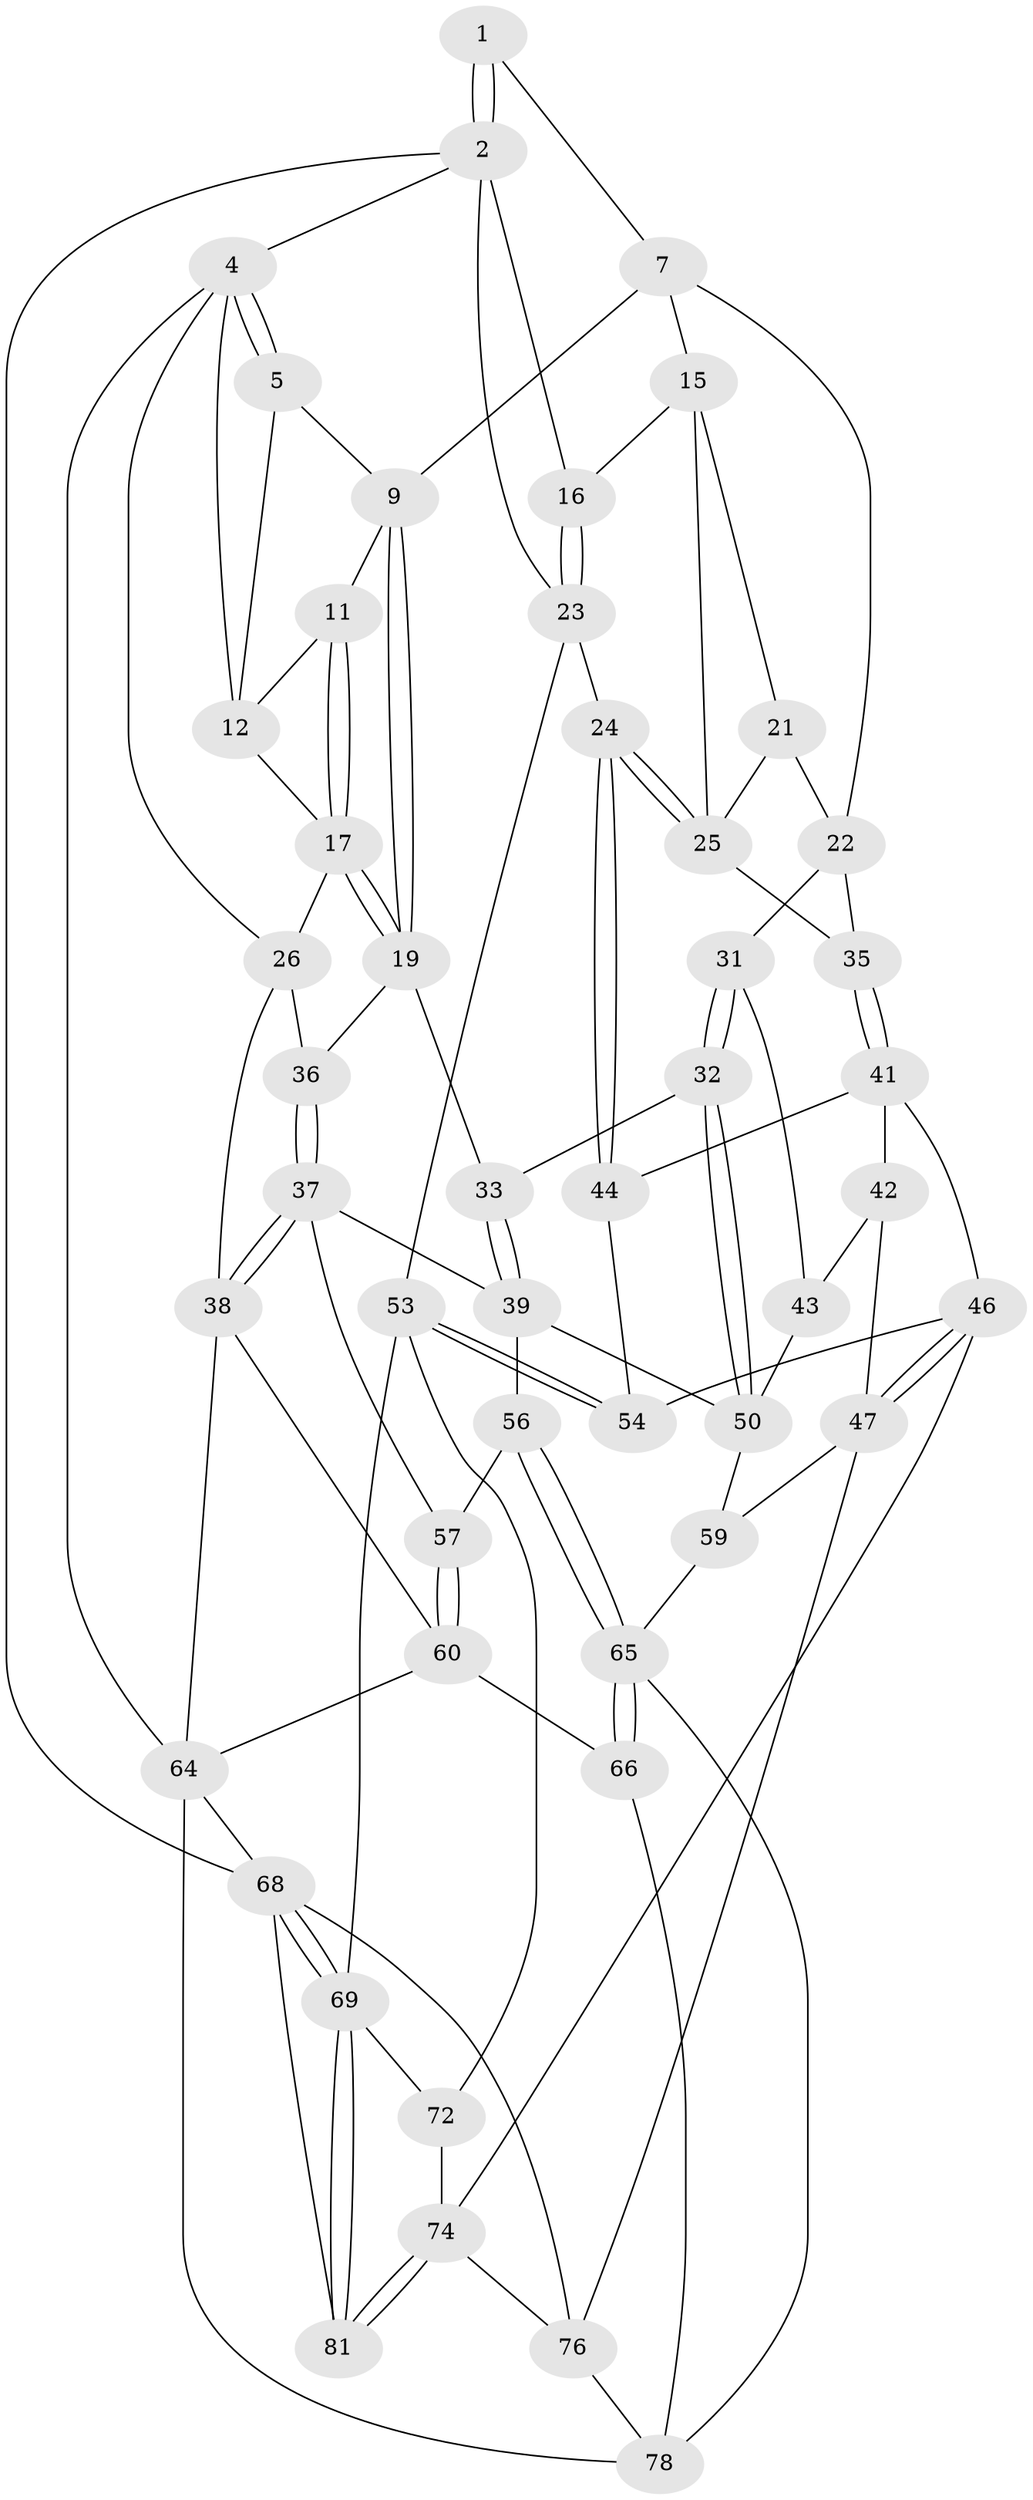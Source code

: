 // original degree distribution, {3: 0.036585365853658534, 5: 0.47560975609756095, 6: 0.24390243902439024, 4: 0.24390243902439024}
// Generated by graph-tools (version 1.1) at 2025/42/03/06/25 10:42:32]
// undirected, 49 vertices, 111 edges
graph export_dot {
graph [start="1"]
  node [color=gray90,style=filled];
  1 [pos="+0.6004294768552377+0"];
  2 [pos="+1+0",super="+3"];
  4 [pos="+0+0",super="+14"];
  5 [pos="+0.16612281695437794+0",super="+6"];
  7 [pos="+0.6151931802937954+0.06699092172372649",super="+8"];
  9 [pos="+0.4725691447483871+0.1831103153506838",super="+10"];
  11 [pos="+0.19864261521473306+0"];
  12 [pos="+0.19542272273518319+0",super="+13"];
  15 [pos="+0.729908973937864+0.14247242240602734",super="+20"];
  16 [pos="+0.8382378217214066+0.12152605219667229"];
  17 [pos="+0.2599666426616748+0.24155973531245314",super="+18"];
  19 [pos="+0.26453008244787296+0.2496568043740663",super="+34"];
  21 [pos="+0.6915279194735299+0.22588792469996338"];
  22 [pos="+0.5121801753659689+0.22454112769058643",super="+30"];
  23 [pos="+0.9028283633774332+0.3922016755055258",super="+29"];
  24 [pos="+0.866151746275048+0.4070979964754629"];
  25 [pos="+0.8310021277281602+0.38845757394014474",super="+28"];
  26 [pos="+0.003245652600776012+0.27761348609872455",super="+27"];
  31 [pos="+0.42156708862833503+0.4452994890357836"];
  32 [pos="+0.3712509382148156+0.4458093039199936"];
  33 [pos="+0.3500100403107033+0.44205434238452607"];
  35 [pos="+0.6096161559953422+0.3555532739554981"];
  36 [pos="+0.2575382078816807+0.28339276801416724"];
  37 [pos="+0+0.48834297768440926",super="+40"];
  38 [pos="+0+0.5164115674604569",super="+62"];
  39 [pos="+0.3036300623625399+0.49468940512099074",super="+52"];
  41 [pos="+0.62131113813768+0.48460064320415097",super="+45"];
  42 [pos="+0.5543687941694294+0.49482131188543654",super="+48"];
  43 [pos="+0.4426719147142392+0.46423295600422854",super="+49"];
  44 [pos="+0.7791809209799144+0.5308233759538956"];
  46 [pos="+0.5885199324631483+0.6543322926384827",super="+63"];
  47 [pos="+0.5446139825372309+0.6814605121637966",super="+58"];
  50 [pos="+0.4043129992701699+0.6110951805548842",super="+51"];
  53 [pos="+1+0.5320310339140313",super="+71"];
  54 [pos="+0.8181046058928289+0.6429607321517402",super="+55"];
  56 [pos="+0.24487601520441776+0.6393707444212644"];
  57 [pos="+0.19790908110921365+0.6140953295783556"];
  59 [pos="+0.3962032399871639+0.6908109210186295"];
  60 [pos="+0.08589559665195659+0.7236844865005214",super="+61"];
  64 [pos="+0+1",super="+80"];
  65 [pos="+0.24467332901351604+0.7207674548129579",super="+67"];
  66 [pos="+0.2046268494641363+0.7517291448978851"];
  68 [pos="+1+1",super="+82"];
  69 [pos="+1+1",super="+70"];
  72 [pos="+0.890234503301357+0.6823307980990949",super="+73"];
  74 [pos="+0.8622400788774072+0.8332803849105404",super="+75"];
  76 [pos="+0.5743139549958798+0.9393855126677285",super="+77"];
  78 [pos="+0.34445816529526846+1",super="+79"];
  81 [pos="+0.865360536428999+0.9281819108314425"];
  1 -- 2;
  1 -- 2;
  1 -- 7;
  2 -- 16;
  2 -- 4;
  2 -- 68;
  2 -- 23;
  4 -- 5;
  4 -- 5;
  4 -- 64;
  4 -- 12;
  4 -- 26;
  5 -- 12;
  5 -- 9;
  7 -- 15;
  7 -- 9;
  7 -- 22;
  9 -- 19;
  9 -- 19;
  9 -- 11;
  11 -- 12;
  11 -- 17;
  11 -- 17;
  12 -- 17;
  15 -- 16;
  15 -- 25;
  15 -- 21;
  16 -- 23;
  16 -- 23;
  17 -- 19;
  17 -- 19;
  17 -- 26;
  19 -- 33;
  19 -- 36;
  21 -- 22;
  21 -- 25;
  22 -- 35;
  22 -- 31;
  23 -- 24;
  23 -- 53;
  24 -- 25;
  24 -- 25;
  24 -- 44;
  24 -- 44;
  25 -- 35;
  26 -- 36;
  26 -- 38;
  31 -- 32;
  31 -- 32;
  31 -- 43;
  32 -- 33;
  32 -- 50;
  32 -- 50;
  33 -- 39;
  33 -- 39;
  35 -- 41;
  35 -- 41;
  36 -- 37;
  36 -- 37;
  37 -- 38;
  37 -- 38;
  37 -- 57;
  37 -- 39;
  38 -- 64;
  38 -- 60;
  39 -- 56;
  39 -- 50;
  41 -- 42;
  41 -- 44;
  41 -- 46;
  42 -- 43 [weight=2];
  42 -- 47;
  43 -- 50;
  44 -- 54;
  46 -- 47;
  46 -- 47;
  46 -- 54;
  46 -- 74;
  47 -- 59;
  47 -- 76;
  50 -- 59;
  53 -- 54;
  53 -- 54;
  53 -- 72;
  53 -- 69;
  56 -- 57;
  56 -- 65;
  56 -- 65;
  57 -- 60;
  57 -- 60;
  59 -- 65;
  60 -- 66;
  60 -- 64;
  64 -- 68;
  64 -- 78;
  65 -- 66;
  65 -- 66;
  65 -- 78;
  66 -- 78;
  68 -- 69;
  68 -- 69;
  68 -- 81;
  68 -- 76;
  69 -- 81;
  69 -- 81;
  69 -- 72;
  72 -- 74;
  74 -- 81;
  74 -- 81;
  74 -- 76;
  76 -- 78;
}
